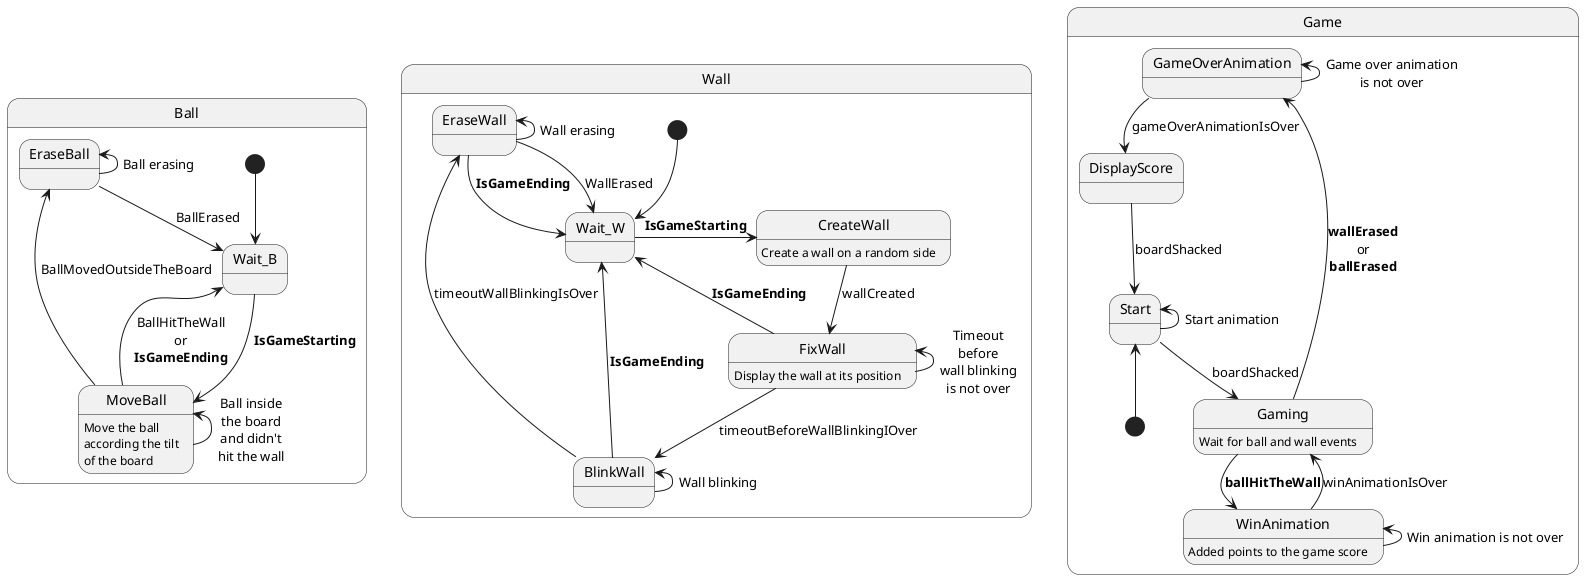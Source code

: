 @startuml

state Ball {
    [*] --> Wait_B

    Wait_B -> MoveBall : **IsGameStarting**

    MoveBall : Move the ball\naccording the tilt\nof the board
    MoveBall -up-> MoveBall : Ball inside\nthe board\nand didn't\nhit the wall
    MoveBall --> EraseBall :  BallMovedOutsideTheBoard
    MoveBall --> Wait_B : BallHitTheWall\nor\n**IsGameEnding**

    EraseBall -up-> EraseBall : Ball erasing
    EraseBall --> Wait_B : BallErased

}

state Wall {
    [*] --> Wait_W
        
    Wait_W -> CreateWall : **IsGameStarting**

    CreateWall : Create a wall on a random side
    CreateWall --> FixWall : wallCreated

    FixWall : Display the wall at its position
    FixWall -up-> FixWall : Timeout\nbefore\nwall blinking\nis not over
    FixWall --> BlinkWall : timeoutBeforeWallBlinkingIOver
    FixWall ->  Wait_W : **IsGameEnding**
    
    BlinkWall -up-> BlinkWall : Wall blinking
    BlinkWall --> EraseWall : timeoutWallBlinkingIsOver
    BlinkWall ->  Wait_W : **IsGameEnding**

    EraseWall -up-> EraseWall : Wall erasing
    EraseWall --> Wait_W : WallErased
    EraseWall ->  Wait_W : **IsGameEnding**
}

state Game {
    [*] -up-> Start

    Start --> Gaming : boardShacked
    Start -up-> Start : Start animation

    Gaming : Wait for ball and wall events
    Gaming --> GameOverAnimation : **wallErased**\nor\n**ballErased**

    Gaming --> WinAnimation : **ballHitTheWall**

    WinAnimation : Added points to the game score
    WinAnimation -up-> WinAnimation : Win animation is not over
    WinAnimation --> Gaming : winAnimationIsOver

    GameOverAnimation -up-> GameOverAnimation : Game over animation\nis not over
    GameOverAnimation --> DisplayScore : gameOverAnimationIsOver

    DisplayScore --> Start : boardShacked
}

@enduml

